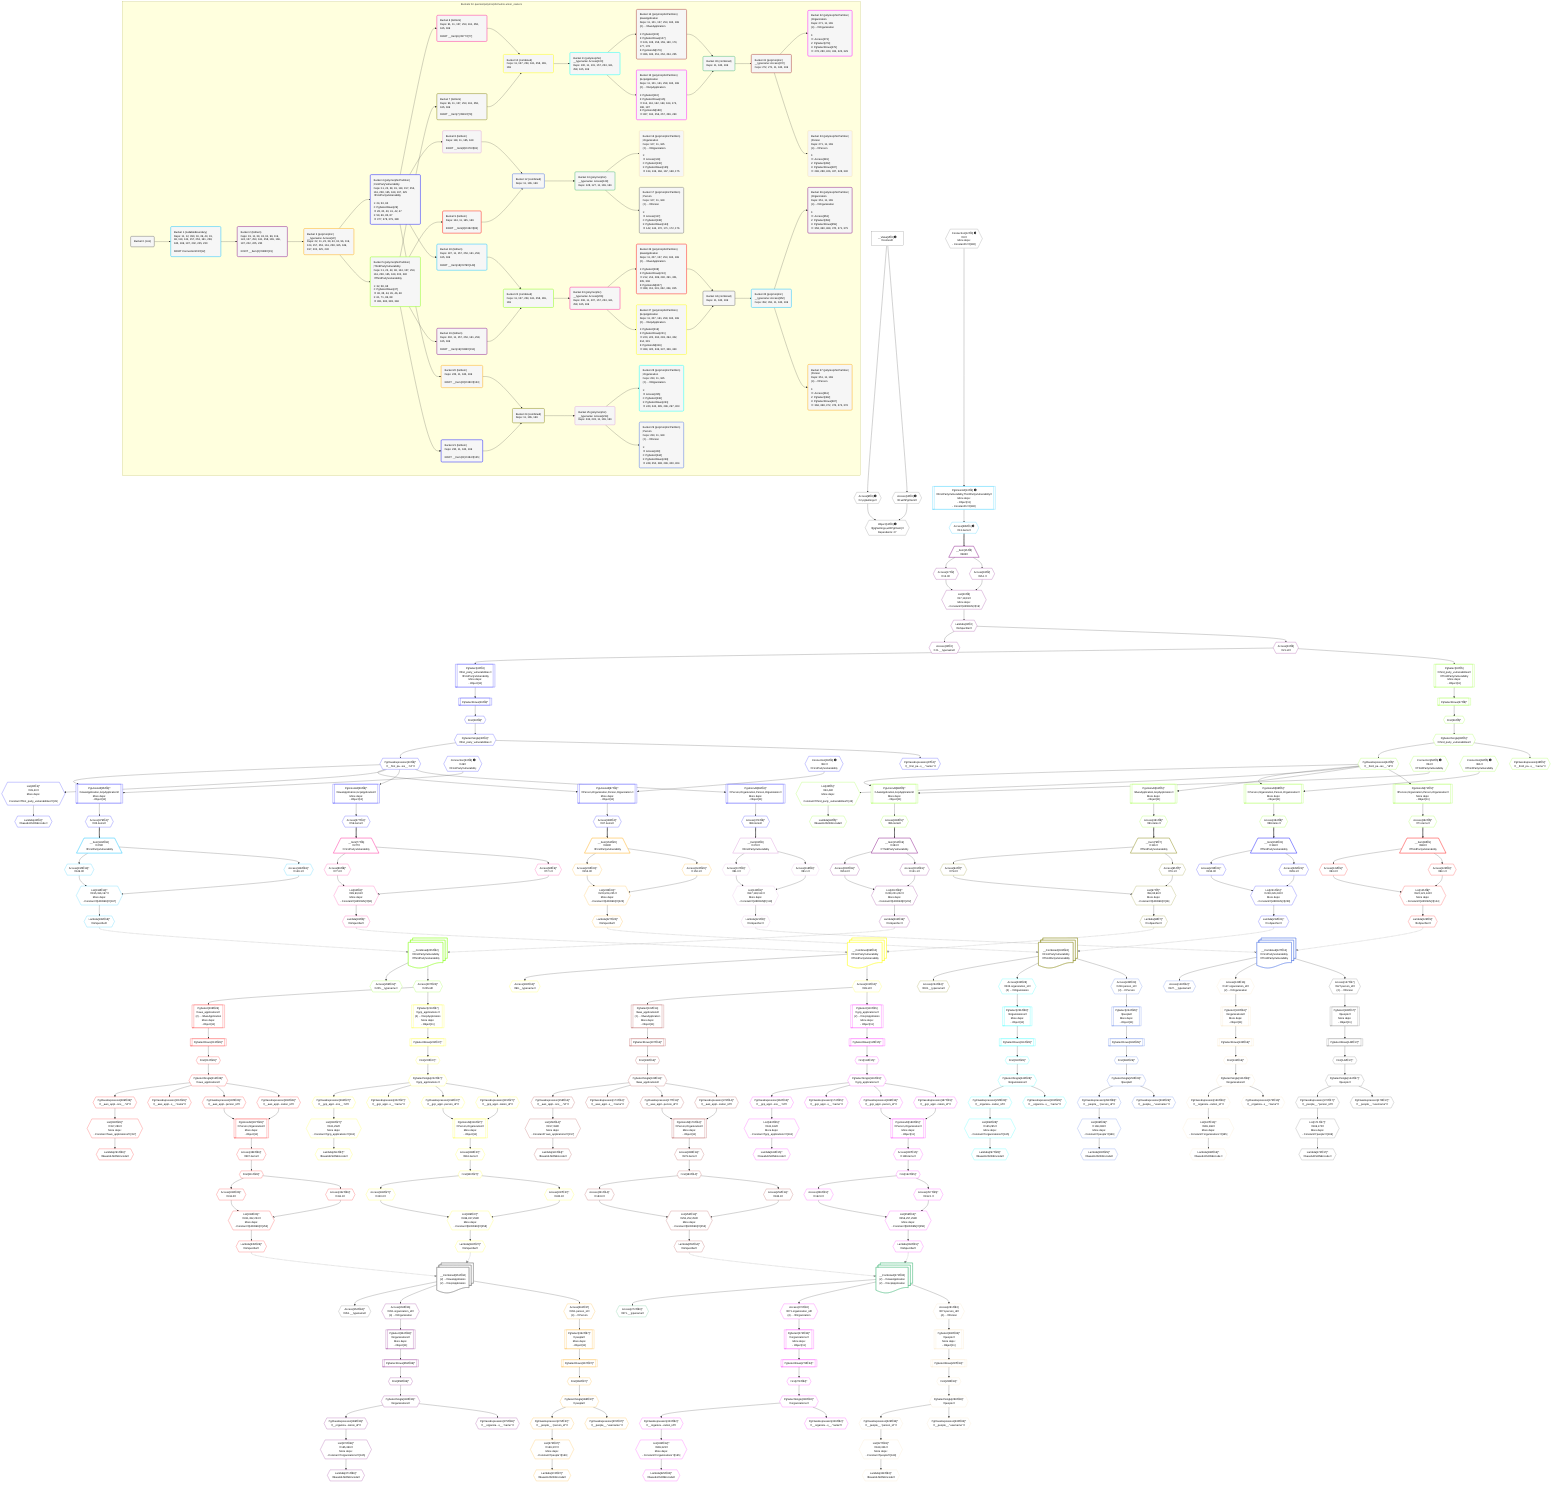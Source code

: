 %%{init: {'themeVariables': { 'fontSize': '12px'}}}%%
graph TD
    classDef path fill:#eee,stroke:#000,color:#000
    classDef plan fill:#fff,stroke-width:1px,color:#000
    classDef itemplan fill:#fff,stroke-width:2px,color:#000
    classDef unbatchedplan fill:#dff,stroke-width:1px,color:#000
    classDef sideeffectplan fill:#fcc,stroke-width:2px,color:#000
    classDef bucket fill:#f6f6f6,color:#000,stroke-width:2px,text-align:left

    subgraph "Buckets for queries/polymorphic/vulns.union_owners"
    Bucket0("Bucket 0 (root)"):::bucket
    Bucket1("Bucket 1 (nullableBoundary)<br />Deps: 11, 12, 390, 19, 39, 43, 91, 96, 119, 124, 157, 253, 161, 258, 165, 169, 197, 202, 225, 230<br /><br />ROOT Connectionᐸ8ᐳ[12]"):::bucket
    Bucket2("Bucket 2 (listItem)<br />Deps: 19, 11, 39, 43, 91, 96, 119, 124, 157, 253, 161, 258, 165, 169, 197, 202, 225, 230<br /><br />ROOT __Item{2}ᐸ385ᐳ[15]"):::bucket
    Bucket3("Bucket 3 (polymorphic)<br />__typename: Access[22]<br />Deps: 22, 11, 23, 39, 43, 91, 96, 119, 124, 157, 253, 161, 258, 165, 169, 197, 202, 225, 230"):::bucket
    Bucket4("Bucket 4 (polymorphicPartition)<br />|FirstPartyVulnerability<br />Deps: 11, 23, 39, 91, 119, 157, 253, 161, 258, 165, 169, 197, 225<br />ᐳFirstPartyVulnerability<br /><br />1: 24, 53, 65<br />2: PgSelectRows[29]<br />ᐳ: 28, 30, 40, 41, 42, 47<br />3: 59, 69, 85, 87<br />ᐳ: 377, 378, 379, 380"):::bucket
    Bucket5("Bucket 5 (polymorphicPartition)<br />|ThirdPartyVulnerability<br />Deps: 11, 23, 43, 96, 124, 157, 253, 161, 258, 165, 169, 202, 230<br />ᐳThirdPartyVulnerability<br /><br />1: 32, 58, 68<br />2: PgSelectRows[37]<br />ᐳ: 36, 38, 44, 45, 46, 48<br />3: 61, 71, 86, 88<br />ᐳ: 381, 382, 383, 384"):::bucket
    Bucket6("Bucket 6 (listItem)<br />Deps: 91, 11, 157, 253, 161, 258, 165, 169<br /><br />ROOT __Item{6}ᐸ377ᐳ[77]"):::bucket
    Bucket7("Bucket 7 (listItem)<br />Deps: 96, 11, 157, 253, 161, 258, 165, 169<br /><br />ROOT __Item{7}ᐸ381ᐳ[79]"):::bucket
    Bucket8("Bucket 8 (listItem)<br />Deps: 119, 11, 165, 169<br /><br />ROOT __Item{8}ᐸ378ᐳ[81]"):::bucket
    Bucket9("Bucket 9 (listItem)<br />Deps: 124, 11, 165, 169<br /><br />ROOT __Item{9}ᐸ382ᐳ[83]"):::bucket
    Bucket10("Bucket 10 (combined)<br />Deps: 11, 157, 253, 161, 258, 165, 169"):::bucket
    Bucket11("Bucket 11 (polymorphic)<br />__typename: Access[100]<br />Deps: 100, 11, 101, 157, 253, 161, 258, 165, 169"):::bucket
    Bucket12("Bucket 12 (combined)<br />Deps: 11, 165, 169"):::bucket
    Bucket13("Bucket 13 (polymorphic)<br />__typename: Access[128]<br />Deps: 128, 127, 11, 165, 169"):::bucket
    Bucket14("Bucket 14 (polymorphicPartition)<br />|AwsApplication<br />Deps: 11, 101, 157, 253, 165, 169<br />(2) ...ᐳAwsApplication<br /><br />1: PgSelect[102]<br />2: PgSelectRows[107]<br />ᐳ: 106, 108, 158, 159, 160, 173, 177, 178<br />3: PgUnionAll[179]<br />ᐳ: 386, 183, 251, 252, 254, 255"):::bucket
    Bucket15("Bucket 15 (polymorphicPartition)<br />|GcpApplication<br />Deps: 11, 101, 161, 258, 165, 169<br />(2) ...ᐳGcpApplication<br /><br />1: PgSelect[110]<br />2: PgSelectRows[115]<br />ᐳ: 114, 116, 162, 163, 164, 174, 186, 187<br />3: PgUnionAll[188]<br />ᐳ: 387, 192, 256, 257, 259, 260"):::bucket
    Bucket16("Bucket 16 (polymorphicPartition)<br />|Organization<br />Deps: 127, 11, 165<br />(2) ...ᐳOrganization<br /><br />1: <br />ᐳ: Access[129]<br />2: PgSelect[130]<br />3: PgSelectRows[135]<br />ᐳ: 134, 136, 166, 167, 168, 175"):::bucket
    Bucket17("Bucket 17 (polymorphicPartition)<br />|Person<br />Deps: 127, 11, 169<br />(2) ...ᐳPerson<br /><br />1: <br />ᐳ: Access[137]<br />2: PgSelect[138]<br />3: PgSelectRows[143]<br />ᐳ: 142, 144, 170, 171, 172, 176"):::bucket
    Bucket18("Bucket 18 (listItem)<br />Deps: 197, 11, 157, 253, 161, 258, 165, 169<br /><br />ROOT __Item{18}ᐸ379ᐳ[149]"):::bucket
    Bucket19("Bucket 19 (listItem)<br />Deps: 202, 11, 157, 253, 161, 258, 165, 169<br /><br />ROOT __Item{19}ᐸ383ᐳ[151]"):::bucket
    Bucket20("Bucket 20 (listItem)<br />Deps: 225, 11, 165, 169<br /><br />ROOT __Item{20}ᐸ380ᐳ[153]"):::bucket
    Bucket21("Bucket 21 (listItem)<br />Deps: 230, 11, 165, 169<br /><br />ROOT __Item{21}ᐸ384ᐳ[155]"):::bucket
    Bucket22("Bucket 22 (combined)<br />Deps: 11, 157, 253, 161, 258, 165, 169"):::bucket
    Bucket23("Bucket 23 (polymorphic)<br />__typename: Access[206]<br />Deps: 206, 11, 207, 157, 253, 161, 258, 165, 169"):::bucket
    Bucket24("Bucket 24 (combined)<br />Deps: 11, 165, 169"):::bucket
    Bucket25("Bucket 25 (polymorphic)<br />__typename: Access[234]<br />Deps: 234, 233, 11, 165, 169"):::bucket
    Bucket26("Bucket 26 (polymorphicPartition)<br />|AwsApplication<br />Deps: 11, 207, 157, 253, 165, 169<br />(2) ...ᐳAwsApplication<br /><br />1: PgSelect[208]<br />2: PgSelectRows[213]<br />ᐳ: 212, 214, 289, 290, 291, 301, 305, 306<br />3: PgUnionAll[307]<br />ᐳ: 388, 311, 331, 332, 334, 335"):::bucket
    Bucket27("Bucket 27 (polymorphicPartition)<br />|GcpApplication<br />Deps: 11, 207, 161, 258, 165, 169<br />(2) ...ᐳGcpApplication<br /><br />1: PgSelect[216]<br />2: PgSelectRows[221]<br />ᐳ: 220, 222, 292, 293, 294, 302, 314, 315<br />3: PgUnionAll[316]<br />ᐳ: 389, 320, 336, 337, 339, 340"):::bucket
    Bucket28("Bucket 28 (polymorphicPartition)<br />|Organization<br />Deps: 233, 11, 165<br />(2) ...ᐳOrganization<br /><br />1: <br />ᐳ: Access[235]<br />2: PgSelect[236]<br />3: PgSelectRows[241]<br />ᐳ: 240, 242, 295, 296, 297, 303"):::bucket
    Bucket29("Bucket 29 (polymorphicPartition)<br />|Person<br />Deps: 233, 11, 169<br />(2) ...ᐳPerson<br /><br />1: <br />ᐳ: Access[243]<br />2: PgSelect[244]<br />3: PgSelectRows[249]<br />ᐳ: 248, 250, 298, 299, 300, 304"):::bucket
    Bucket30("Bucket 30 (combined)<br />Deps: 11, 165, 169"):::bucket
    Bucket31("Bucket 31 (polymorphic)<br />__typename: Access[272]<br />Deps: 272, 271, 11, 165, 169"):::bucket
    Bucket32("Bucket 32 (polymorphicPartition)<br />|Organization<br />Deps: 271, 11, 165<br />(4) ...ᐳOrganization<br /><br />1: <br />ᐳ: Access[273]<br />2: PgSelect[274]<br />3: PgSelectRows[279]<br />ᐳ: 278, 280, 323, 324, 325, 329"):::bucket
    Bucket33("Bucket 33 (polymorphicPartition)<br />|Person<br />Deps: 271, 11, 169<br />(4) ...ᐳPerson<br /><br />1: <br />ᐳ: Access[281]<br />2: PgSelect[282]<br />3: PgSelectRows[287]<br />ᐳ: 286, 288, 326, 327, 328, 330"):::bucket
    Bucket34("Bucket 34 (combined)<br />Deps: 11, 165, 169"):::bucket
    Bucket35("Bucket 35 (polymorphic)<br />__typename: Access[352]<br />Deps: 352, 351, 11, 165, 169"):::bucket
    Bucket36("Bucket 36 (polymorphicPartition)<br />|Organization<br />Deps: 351, 11, 165<br />(4) ...ᐳOrganization<br /><br />1: <br />ᐳ: Access[353]<br />2: PgSelect[354]<br />3: PgSelectRows[359]<br />ᐳ: 358, 360, 369, 370, 371, 375"):::bucket
    Bucket37("Bucket 37 (polymorphicPartition)<br />|Person<br />Deps: 351, 11, 169<br />(4) ...ᐳPerson<br /><br />1: <br />ᐳ: Access[361]<br />2: PgSelect[362]<br />3: PgSelectRows[367]<br />ᐳ: 366, 368, 372, 373, 374, 376"):::bucket
    end
    Bucket0 --> Bucket1
    Bucket1 --> Bucket2
    Bucket2 --> Bucket3
    Bucket3 --> Bucket4 & Bucket5
    Bucket4 --> Bucket6 & Bucket8 & Bucket18 & Bucket20
    Bucket5 --> Bucket7 & Bucket9 & Bucket19 & Bucket21
    Bucket6 --> Bucket10
    Bucket7 --> Bucket10
    Bucket8 --> Bucket12
    Bucket9 --> Bucket12
    Bucket10 --> Bucket11
    Bucket11 --> Bucket14 & Bucket15
    Bucket12 --> Bucket13
    Bucket13 --> Bucket16 & Bucket17
    Bucket14 --> Bucket30
    Bucket15 --> Bucket30
    Bucket18 --> Bucket22
    Bucket19 --> Bucket22
    Bucket20 --> Bucket24
    Bucket21 --> Bucket24
    Bucket22 --> Bucket23
    Bucket23 --> Bucket26 & Bucket27
    Bucket24 --> Bucket25
    Bucket25 --> Bucket28 & Bucket29
    Bucket26 --> Bucket34
    Bucket27 --> Bucket34
    Bucket30 --> Bucket31
    Bucket31 --> Bucket32 & Bucket33
    Bucket34 --> Bucket35
    Bucket35 --> Bucket36 & Bucket37

    %% plan dependencies
    Object11{{"Object[11∈0] ➊<br />ᐸ{pgSettings,withPgClient}ᐳ<br />Dependents: 27"}}:::plan
    Access9{{"Access[9∈0] ➊<br />ᐸ2.pgSettingsᐳ"}}:::plan
    Access10{{"Access[10∈0] ➊<br />ᐸ2.withPgClientᐳ"}}:::plan
    Access9 & Access10 --> Object11
    __Value2["__Value[2∈0] ➊<br />ᐸcontextᐳ"]:::plan
    __Value2 --> Access9
    __Value2 --> Access10
    Connection12{{"Connection[12∈0] ➊<br />ᐸ8ᐳ<br />More deps:<br />- Constantᐸ2ᐳ[390]"}}:::plan
    PgUnionAll13[["PgUnionAll[13∈1] ➊<br />ᐸFirstPartyVulnerability,ThirdPartyVulnerabilityᐳ<br />More deps:<br />- Object[11]<br />- Constantᐸ2ᐳ[390]"]]:::plan
    Connection12 --> PgUnionAll13
    Access385{{"Access[385∈1] ➊<br />ᐸ13.itemsᐳ"}}:::plan
    PgUnionAll13 --> Access385
    List20{{"List[20∈2]<br />ᐸ17,18,19ᐳ<br />More deps:<br />- Constantᐸ[HIDDEN]ᐳ[19]"}}:::plan
    Access17{{"Access[17∈2]<br />ᐸ15.0ᐳ"}}:::plan
    Access18{{"Access[18∈2]<br />ᐸ15.1ᐳ"}}:::plan
    Access17 & Access18 --> List20
    __Item15[/"__Item[15∈2]<br />ᐸ385ᐳ"\]:::itemplan
    Access385 ==> __Item15
    __Item15 --> Access17
    __Item15 --> Access18
    Lambda21{{"Lambda[21∈2]<br />ᐸtoSpecifierᐳ"}}:::plan
    List20 --> Lambda21
    Access22{{"Access[22∈2]<br />ᐸ21.__typenameᐳ"}}:::plan
    Lambda21 --> Access22
    Access23{{"Access[23∈2]<br />ᐸ21.idᐳ"}}:::plan
    Lambda21 --> Access23
    PgUnionAll85[["PgUnionAll[85∈4]^<br />ᐸAwsApplication,GcpApplicationᐳ<br />More deps:<br />- Object[11]"]]:::plan
    PgClassExpression40{{"PgClassExpression[40∈4]^<br />ᐸ__first_pa...ies__.”id”ᐳ"}}:::plan
    Connection53{{"Connection[53∈4] ➊<br />ᐸ49ᐳ<br />ᐳFirstPartyVulnerability"}}:::plan
    PgClassExpression40 & Connection53 --> PgUnionAll85
    PgUnionAll87[["PgUnionAll[87∈4]^<br />ᐸPerson,Organization,Person,Organizationᐳ<br />More deps:<br />- Object[11]"]]:::plan
    Connection65{{"Connection[65∈4] ➊<br />ᐸ63ᐳ<br />ᐳFirstPartyVulnerability"}}:::plan
    PgClassExpression40 & Connection65 --> PgUnionAll87
    PgSelect24[["PgSelect[24∈4]<br />ᐸfirst_party_vulnerabilitiesᐳ<br />ᐳFirstPartyVulnerability<br />More deps:<br />- Object[11]"]]:::plan
    Access23 --> PgSelect24
    List41{{"List[41∈4]^<br />ᐸ39,40ᐳ<br />More deps:<br />- Constantᐸ'first_party_vulnerabilities'ᐳ[39]"}}:::plan
    PgClassExpression40 --> List41
    PgUnionAll59[["PgUnionAll[59∈4]^<br />ᐸAwsApplication,GcpApplicationᐳ<br />More deps:<br />- Object[11]"]]:::plan
    PgClassExpression40 --> PgUnionAll59
    PgUnionAll69[["PgUnionAll[69∈4]^<br />ᐸPerson,Organization,Person,Organizationᐳ<br />More deps:<br />- Object[11]"]]:::plan
    PgClassExpression40 --> PgUnionAll69
    First28{{"First[28∈4]^"}}:::plan
    PgSelectRows29[["PgSelectRows[29∈4]^"]]:::plan
    PgSelectRows29 --> First28
    PgSelect24 --> PgSelectRows29
    PgSelectSingle30{{"PgSelectSingle[30∈4]^<br />ᐸfirst_party_vulnerabilitiesᐳ"}}:::plan
    First28 --> PgSelectSingle30
    PgSelectSingle30 --> PgClassExpression40
    Lambda42{{"Lambda[42∈4]^<br />ᐸbase64JSONEncodeᐳ"}}:::plan
    List41 --> Lambda42
    PgClassExpression47{{"PgClassExpression[47∈4]^<br />ᐸ__first_pa...s__.”name”ᐳ"}}:::plan
    PgSelectSingle30 --> PgClassExpression47
    Access377{{"Access[377∈4]^<br />ᐸ59.itemsᐳ"}}:::plan
    PgUnionAll59 --> Access377
    Access378{{"Access[378∈4]^<br />ᐸ69.itemsᐳ"}}:::plan
    PgUnionAll69 --> Access378
    Access379{{"Access[379∈4]^<br />ᐸ85.itemsᐳ"}}:::plan
    PgUnionAll85 --> Access379
    Access380{{"Access[380∈4]^<br />ᐸ87.itemsᐳ"}}:::plan
    PgUnionAll87 --> Access380
    PgUnionAll86[["PgUnionAll[86∈5]^<br />ᐸAwsApplication,GcpApplicationᐳ<br />More deps:<br />- Object[11]"]]:::plan
    PgClassExpression44{{"PgClassExpression[44∈5]^<br />ᐸ__third_pa...ies__.”id”ᐳ"}}:::plan
    Connection58{{"Connection[58∈5] ➊<br />ᐸ54ᐳ<br />ᐳThirdPartyVulnerability"}}:::plan
    PgClassExpression44 & Connection58 --> PgUnionAll86
    PgUnionAll88[["PgUnionAll[88∈5]^<br />ᐸPerson,Organization,Person,Organizationᐳ<br />More deps:<br />- Object[11]"]]:::plan
    Connection68{{"Connection[68∈5] ➊<br />ᐸ66ᐳ<br />ᐳThirdPartyVulnerability"}}:::plan
    PgClassExpression44 & Connection68 --> PgUnionAll88
    PgSelect32[["PgSelect[32∈5]<br />ᐸthird_party_vulnerabilitiesᐳ<br />ᐳThirdPartyVulnerability<br />More deps:<br />- Object[11]"]]:::plan
    Access23 --> PgSelect32
    List45{{"List[45∈5]^<br />ᐸ43,44ᐳ<br />More deps:<br />- Constantᐸ'third_party_vulnerabilities'ᐳ[43]"}}:::plan
    PgClassExpression44 --> List45
    PgUnionAll61[["PgUnionAll[61∈5]^<br />ᐸAwsApplication,GcpApplicationᐳ<br />More deps:<br />- Object[11]"]]:::plan
    PgClassExpression44 --> PgUnionAll61
    PgUnionAll71[["PgUnionAll[71∈5]^<br />ᐸPerson,Organization,Person,Organizationᐳ<br />More deps:<br />- Object[11]"]]:::plan
    PgClassExpression44 --> PgUnionAll71
    First36{{"First[36∈5]^"}}:::plan
    PgSelectRows37[["PgSelectRows[37∈5]^"]]:::plan
    PgSelectRows37 --> First36
    PgSelect32 --> PgSelectRows37
    PgSelectSingle38{{"PgSelectSingle[38∈5]^<br />ᐸthird_party_vulnerabilitiesᐳ"}}:::plan
    First36 --> PgSelectSingle38
    PgSelectSingle38 --> PgClassExpression44
    Lambda46{{"Lambda[46∈5]^<br />ᐸbase64JSONEncodeᐳ"}}:::plan
    List45 --> Lambda46
    PgClassExpression48{{"PgClassExpression[48∈5]^<br />ᐸ__third_pa...s__.”name”ᐳ"}}:::plan
    PgSelectSingle38 --> PgClassExpression48
    Access381{{"Access[381∈5]^<br />ᐸ61.itemsᐳ"}}:::plan
    PgUnionAll61 --> Access381
    Access382{{"Access[382∈5]^<br />ᐸ71.itemsᐳ"}}:::plan
    PgUnionAll71 --> Access382
    Access383{{"Access[383∈5]^<br />ᐸ86.itemsᐳ"}}:::plan
    PgUnionAll86 --> Access383
    Access384{{"Access[384∈5]^<br />ᐸ88.itemsᐳ"}}:::plan
    PgUnionAll88 --> Access384
    List92{{"List[92∈6]^<br />ᐸ89,90,91ᐳ<br />More deps:<br />- Constantᐸ[HIDDEN]ᐳ[91]"}}:::plan
    Access89{{"Access[89∈6]^<br />ᐸ77.0ᐳ"}}:::plan
    Access90{{"Access[90∈6]^<br />ᐸ77.1ᐳ"}}:::plan
    Access89 & Access90 --> List92
    __Item77[/"__Item[77∈6]<br />ᐸ377ᐳ<br />ᐳFirstPartyVulnerability"\]:::itemplan
    Access377 ==> __Item77
    __Item77 --> Access89
    __Item77 --> Access90
    Lambda93{{"Lambda[93∈6]^<br />ᐸtoSpecifierᐳ"}}:::plan
    List92 --> Lambda93
    List97{{"List[97∈7]^<br />ᐸ94,95,96ᐳ<br />More deps:<br />- Constantᐸ[HIDDEN]ᐳ[96]"}}:::plan
    Access94{{"Access[94∈7]^<br />ᐸ79.0ᐳ"}}:::plan
    Access95{{"Access[95∈7]^<br />ᐸ79.1ᐳ"}}:::plan
    Access94 & Access95 --> List97
    __Item79[/"__Item[79∈7]<br />ᐸ381ᐳ<br />ᐳThirdPartyVulnerability"\]:::itemplan
    Access381 ==> __Item79
    __Item79 --> Access94
    __Item79 --> Access95
    Lambda98{{"Lambda[98∈7]^<br />ᐸtoSpecifierᐳ"}}:::plan
    List97 --> Lambda98
    List120{{"List[120∈8]^<br />ᐸ117,118,119ᐳ<br />More deps:<br />- Constantᐸ[HIDDEN]ᐳ[119]"}}:::plan
    Access117{{"Access[117∈8]^<br />ᐸ81.0ᐳ"}}:::plan
    Access118{{"Access[118∈8]^<br />ᐸ81.1ᐳ"}}:::plan
    Access117 & Access118 --> List120
    __Item81[/"__Item[81∈8]<br />ᐸ378ᐳ<br />ᐳFirstPartyVulnerability"\]:::itemplan
    Access378 ==> __Item81
    __Item81 --> Access117
    __Item81 --> Access118
    Lambda121{{"Lambda[121∈8]^<br />ᐸtoSpecifierᐳ"}}:::plan
    List120 --> Lambda121
    List125{{"List[125∈9]^<br />ᐸ122,123,124ᐳ<br />More deps:<br />- Constantᐸ[HIDDEN]ᐳ[124]"}}:::plan
    Access122{{"Access[122∈9]^<br />ᐸ83.0ᐳ"}}:::plan
    Access123{{"Access[123∈9]^<br />ᐸ83.1ᐳ"}}:::plan
    Access122 & Access123 --> List125
    __Item83[/"__Item[83∈9]<br />ᐸ382ᐳ<br />ᐳThirdPartyVulnerability"\]:::itemplan
    Access382 ==> __Item83
    __Item83 --> Access122
    __Item83 --> Access123
    Lambda126{{"Lambda[126∈9]^<br />ᐸtoSpecifierᐳ"}}:::plan
    List125 --> Lambda126
    Access100{{"Access[100∈10]^<br />ᐸ99.__typenameᐳ"}}:::plan
    __Value99:::plan@{shape: docs, label: "__Combined[99∈10]<br />ᐳFirstPartyVulnerability<br />ᐳThirdPartyVulnerability"}
    __Value99 --> Access100
    Access101{{"Access[101∈10]^<br />ᐸ99.idᐳ"}}:::plan
    __Value99 --> Access101
    Access128{{"Access[128∈12]^<br />ᐸ127.__typenameᐳ"}}:::plan
    __Value127:::plan@{shape: docs, label: "__Combined[127∈12]<br />ᐳFirstPartyVulnerability<br />ᐳThirdPartyVulnerability"}
    __Value127 --> Access128
    PgUnionAll179[["PgUnionAll[179∈14]^<br />ᐸPerson,Organizationᐳ<br />More deps:<br />- Object[11]"]]:::plan
    PgClassExpression177{{"PgClassExpression[177∈14]^<br />ᐸ__aws_appl...person_id”ᐳ"}}:::plan
    PgClassExpression178{{"PgClassExpression[178∈14]^<br />ᐸ__aws_appl...zation_id”ᐳ"}}:::plan
    PgClassExpression177 & PgClassExpression178 --> PgUnionAll179
    List254{{"List[254∈14]^<br />ᐸ251,252,253ᐳ<br />More deps:<br />- Constantᐸ[HIDDEN]ᐳ[253]"}}:::plan
    Access251{{"Access[251∈14]^<br />ᐸ183.0ᐳ"}}:::plan
    Access252{{"Access[252∈14]^<br />ᐸ183.1ᐳ"}}:::plan
    Access251 & Access252 --> List254
    PgSelect102[["PgSelect[102∈14]<br />ᐸaws_applicationsᐳ<br />(2) ...ᐳAwsApplication<br />More deps:<br />- Object[11]"]]:::plan
    Access101 --> PgSelect102
    List159{{"List[159∈14]^<br />ᐸ157,158ᐳ<br />More deps:<br />- Constantᐸ'aws_applications'ᐳ[157]"}}:::plan
    PgClassExpression158{{"PgClassExpression[158∈14]^<br />ᐸ__aws_appl...ons__.”id”ᐳ"}}:::plan
    PgClassExpression158 --> List159
    First106{{"First[106∈14]^"}}:::plan
    PgSelectRows107[["PgSelectRows[107∈14]^"]]:::plan
    PgSelectRows107 --> First106
    PgSelect102 --> PgSelectRows107
    PgSelectSingle108{{"PgSelectSingle[108∈14]^<br />ᐸaws_applicationsᐳ"}}:::plan
    First106 --> PgSelectSingle108
    PgSelectSingle108 --> PgClassExpression158
    Lambda160{{"Lambda[160∈14]^<br />ᐸbase64JSONEncodeᐳ"}}:::plan
    List159 --> Lambda160
    PgClassExpression173{{"PgClassExpression[173∈14]^<br />ᐸ__aws_appl...s__.”name”ᐳ"}}:::plan
    PgSelectSingle108 --> PgClassExpression173
    PgSelectSingle108 --> PgClassExpression177
    PgSelectSingle108 --> PgClassExpression178
    First183{{"First[183∈14]^"}}:::plan
    Access386{{"Access[386∈14]^<br />ᐸ179.itemsᐳ"}}:::plan
    Access386 --> First183
    First183 --> Access251
    First183 --> Access252
    Lambda255{{"Lambda[255∈14]^<br />ᐸtoSpecifierᐳ"}}:::plan
    List254 --> Lambda255
    PgUnionAll179 --> Access386
    PgUnionAll188[["PgUnionAll[188∈15]^<br />ᐸPerson,Organizationᐳ<br />More deps:<br />- Object[11]"]]:::plan
    PgClassExpression186{{"PgClassExpression[186∈15]^<br />ᐸ__gcp_appl...person_id”ᐳ"}}:::plan
    PgClassExpression187{{"PgClassExpression[187∈15]^<br />ᐸ__gcp_appl...zation_id”ᐳ"}}:::plan
    PgClassExpression186 & PgClassExpression187 --> PgUnionAll188
    List259{{"List[259∈15]^<br />ᐸ256,257,258ᐳ<br />More deps:<br />- Constantᐸ[HIDDEN]ᐳ[258]"}}:::plan
    Access256{{"Access[256∈15]^<br />ᐸ192.0ᐳ"}}:::plan
    Access257{{"Access[257∈15]^<br />ᐸ192.1ᐳ"}}:::plan
    Access256 & Access257 --> List259
    PgSelect110[["PgSelect[110∈15]<br />ᐸgcp_applicationsᐳ<br />(2) ...ᐳGcpApplication<br />More deps:<br />- Object[11]"]]:::plan
    Access101 --> PgSelect110
    List163{{"List[163∈15]^<br />ᐸ161,162ᐳ<br />More deps:<br />- Constantᐸ'gcp_applications'ᐳ[161]"}}:::plan
    PgClassExpression162{{"PgClassExpression[162∈15]^<br />ᐸ__gcp_appl...ons__.”id”ᐳ"}}:::plan
    PgClassExpression162 --> List163
    First114{{"First[114∈15]^"}}:::plan
    PgSelectRows115[["PgSelectRows[115∈15]^"]]:::plan
    PgSelectRows115 --> First114
    PgSelect110 --> PgSelectRows115
    PgSelectSingle116{{"PgSelectSingle[116∈15]^<br />ᐸgcp_applicationsᐳ"}}:::plan
    First114 --> PgSelectSingle116
    PgSelectSingle116 --> PgClassExpression162
    Lambda164{{"Lambda[164∈15]^<br />ᐸbase64JSONEncodeᐳ"}}:::plan
    List163 --> Lambda164
    PgClassExpression174{{"PgClassExpression[174∈15]^<br />ᐸ__gcp_appl...s__.”name”ᐳ"}}:::plan
    PgSelectSingle116 --> PgClassExpression174
    PgSelectSingle116 --> PgClassExpression186
    PgSelectSingle116 --> PgClassExpression187
    First192{{"First[192∈15]^"}}:::plan
    Access387{{"Access[387∈15]^<br />ᐸ188.itemsᐳ"}}:::plan
    Access387 --> First192
    First192 --> Access256
    First192 --> Access257
    Lambda260{{"Lambda[260∈15]^<br />ᐸtoSpecifierᐳ"}}:::plan
    List259 --> Lambda260
    PgUnionAll188 --> Access387
    PgSelect130[["PgSelect[130∈16]^<br />ᐸorganizationsᐳ<br />More deps:<br />- Object[11]"]]:::plan
    Access129{{"Access[129∈16]<br />ᐸ127.organization_idᐳ<br />(2) ...ᐳOrganization"}}:::plan
    Access129 --> PgSelect130
    List167{{"List[167∈16]^<br />ᐸ165,166ᐳ<br />More deps:<br />- Constantᐸ'organizations'ᐳ[165]"}}:::plan
    PgClassExpression166{{"PgClassExpression[166∈16]^<br />ᐸ__organiza...zation_id”ᐳ"}}:::plan
    PgClassExpression166 --> List167
    __Value127 --> Access129
    First134{{"First[134∈16]^"}}:::plan
    PgSelectRows135[["PgSelectRows[135∈16]^"]]:::plan
    PgSelectRows135 --> First134
    PgSelect130 --> PgSelectRows135
    PgSelectSingle136{{"PgSelectSingle[136∈16]^<br />ᐸorganizationsᐳ"}}:::plan
    First134 --> PgSelectSingle136
    PgSelectSingle136 --> PgClassExpression166
    Lambda168{{"Lambda[168∈16]^<br />ᐸbase64JSONEncodeᐳ"}}:::plan
    List167 --> Lambda168
    PgClassExpression175{{"PgClassExpression[175∈16]^<br />ᐸ__organiza...s__.”name”ᐳ"}}:::plan
    PgSelectSingle136 --> PgClassExpression175
    PgSelect138[["PgSelect[138∈17]^<br />ᐸpeopleᐳ<br />More deps:<br />- Object[11]"]]:::plan
    Access137{{"Access[137∈17]<br />ᐸ127.person_idᐳ<br />(2) ...ᐳPerson"}}:::plan
    Access137 --> PgSelect138
    List171{{"List[171∈17]^<br />ᐸ169,170ᐳ<br />More deps:<br />- Constantᐸ'people'ᐳ[169]"}}:::plan
    PgClassExpression170{{"PgClassExpression[170∈17]^<br />ᐸ__people__.”person_id”ᐳ"}}:::plan
    PgClassExpression170 --> List171
    __Value127 --> Access137
    First142{{"First[142∈17]^"}}:::plan
    PgSelectRows143[["PgSelectRows[143∈17]^"]]:::plan
    PgSelectRows143 --> First142
    PgSelect138 --> PgSelectRows143
    PgSelectSingle144{{"PgSelectSingle[144∈17]^<br />ᐸpeopleᐳ"}}:::plan
    First142 --> PgSelectSingle144
    PgSelectSingle144 --> PgClassExpression170
    Lambda172{{"Lambda[172∈17]^<br />ᐸbase64JSONEncodeᐳ"}}:::plan
    List171 --> Lambda172
    PgClassExpression176{{"PgClassExpression[176∈17]^<br />ᐸ__people__.”username”ᐳ"}}:::plan
    PgSelectSingle144 --> PgClassExpression176
    List198{{"List[198∈18]^<br />ᐸ195,196,197ᐳ<br />More deps:<br />- Constantᐸ[HIDDEN]ᐳ[197]"}}:::plan
    Access195{{"Access[195∈18]^<br />ᐸ149.0ᐳ"}}:::plan
    Access196{{"Access[196∈18]^<br />ᐸ149.1ᐳ"}}:::plan
    Access195 & Access196 --> List198
    __Item149[/"__Item[149∈18]<br />ᐸ379ᐳ<br />ᐳFirstPartyVulnerability"\]:::itemplan
    Access379 ==> __Item149
    __Item149 --> Access195
    __Item149 --> Access196
    Lambda199{{"Lambda[199∈18]^<br />ᐸtoSpecifierᐳ"}}:::plan
    List198 --> Lambda199
    List203{{"List[203∈19]^<br />ᐸ200,201,202ᐳ<br />More deps:<br />- Constantᐸ[HIDDEN]ᐳ[202]"}}:::plan
    Access200{{"Access[200∈19]^<br />ᐸ151.0ᐳ"}}:::plan
    Access201{{"Access[201∈19]^<br />ᐸ151.1ᐳ"}}:::plan
    Access200 & Access201 --> List203
    __Item151[/"__Item[151∈19]<br />ᐸ383ᐳ<br />ᐳThirdPartyVulnerability"\]:::itemplan
    Access383 ==> __Item151
    __Item151 --> Access200
    __Item151 --> Access201
    Lambda204{{"Lambda[204∈19]^<br />ᐸtoSpecifierᐳ"}}:::plan
    List203 --> Lambda204
    List226{{"List[226∈20]^<br />ᐸ223,224,225ᐳ<br />More deps:<br />- Constantᐸ[HIDDEN]ᐳ[225]"}}:::plan
    Access223{{"Access[223∈20]^<br />ᐸ153.0ᐳ"}}:::plan
    Access224{{"Access[224∈20]^<br />ᐸ153.1ᐳ"}}:::plan
    Access223 & Access224 --> List226
    __Item153[/"__Item[153∈20]<br />ᐸ380ᐳ<br />ᐳFirstPartyVulnerability"\]:::itemplan
    Access380 ==> __Item153
    __Item153 --> Access223
    __Item153 --> Access224
    Lambda227{{"Lambda[227∈20]^<br />ᐸtoSpecifierᐳ"}}:::plan
    List226 --> Lambda227
    List231{{"List[231∈21]^<br />ᐸ228,229,230ᐳ<br />More deps:<br />- Constantᐸ[HIDDEN]ᐳ[230]"}}:::plan
    Access228{{"Access[228∈21]^<br />ᐸ155.0ᐳ"}}:::plan
    Access229{{"Access[229∈21]^<br />ᐸ155.1ᐳ"}}:::plan
    Access228 & Access229 --> List231
    __Item155[/"__Item[155∈21]<br />ᐸ384ᐳ<br />ᐳThirdPartyVulnerability"\]:::itemplan
    Access384 ==> __Item155
    __Item155 --> Access228
    __Item155 --> Access229
    Lambda232{{"Lambda[232∈21]^<br />ᐸtoSpecifierᐳ"}}:::plan
    List231 --> Lambda232
    Access206{{"Access[206∈22]^<br />ᐸ205.__typenameᐳ"}}:::plan
    __Value205:::plan@{shape: docs, label: "__Combined[205∈22]<br />ᐳFirstPartyVulnerability<br />ᐳThirdPartyVulnerability"}
    __Value205 --> Access206
    Access207{{"Access[207∈22]^<br />ᐸ205.idᐳ"}}:::plan
    __Value205 --> Access207
    Access234{{"Access[234∈24]^<br />ᐸ233.__typenameᐳ"}}:::plan
    __Value233:::plan@{shape: docs, label: "__Combined[233∈24]<br />ᐳFirstPartyVulnerability<br />ᐳThirdPartyVulnerability"}
    __Value233 --> Access234
    PgUnionAll307[["PgUnionAll[307∈26]^<br />ᐸPerson,Organizationᐳ<br />More deps:<br />- Object[11]"]]:::plan
    PgClassExpression305{{"PgClassExpression[305∈26]^<br />ᐸ__aws_appl...person_id”ᐳ"}}:::plan
    PgClassExpression306{{"PgClassExpression[306∈26]^<br />ᐸ__aws_appl...zation_id”ᐳ"}}:::plan
    PgClassExpression305 & PgClassExpression306 --> PgUnionAll307
    List334{{"List[334∈26]^<br />ᐸ331,332,253ᐳ<br />More deps:<br />- Constantᐸ[HIDDEN]ᐳ[253]"}}:::plan
    Access331{{"Access[331∈26]^<br />ᐸ311.0ᐳ"}}:::plan
    Access332{{"Access[332∈26]^<br />ᐸ311.1ᐳ"}}:::plan
    Access331 & Access332 --> List334
    PgSelect208[["PgSelect[208∈26]<br />ᐸaws_applicationsᐳ<br />(2) ...ᐳAwsApplication<br />More deps:<br />- Object[11]"]]:::plan
    Access207 --> PgSelect208
    List290{{"List[290∈26]^<br />ᐸ157,289ᐳ<br />More deps:<br />- Constantᐸ'aws_applications'ᐳ[157]"}}:::plan
    PgClassExpression289{{"PgClassExpression[289∈26]^<br />ᐸ__aws_appl...ons__.”id”ᐳ"}}:::plan
    PgClassExpression289 --> List290
    First212{{"First[212∈26]^"}}:::plan
    PgSelectRows213[["PgSelectRows[213∈26]^"]]:::plan
    PgSelectRows213 --> First212
    PgSelect208 --> PgSelectRows213
    PgSelectSingle214{{"PgSelectSingle[214∈26]^<br />ᐸaws_applicationsᐳ"}}:::plan
    First212 --> PgSelectSingle214
    PgSelectSingle214 --> PgClassExpression289
    Lambda291{{"Lambda[291∈26]^<br />ᐸbase64JSONEncodeᐳ"}}:::plan
    List290 --> Lambda291
    PgClassExpression301{{"PgClassExpression[301∈26]^<br />ᐸ__aws_appl...s__.”name”ᐳ"}}:::plan
    PgSelectSingle214 --> PgClassExpression301
    PgSelectSingle214 --> PgClassExpression305
    PgSelectSingle214 --> PgClassExpression306
    First311{{"First[311∈26]^"}}:::plan
    Access388{{"Access[388∈26]^<br />ᐸ307.itemsᐳ"}}:::plan
    Access388 --> First311
    First311 --> Access331
    First311 --> Access332
    Lambda335{{"Lambda[335∈26]^<br />ᐸtoSpecifierᐳ"}}:::plan
    List334 --> Lambda335
    PgUnionAll307 --> Access388
    PgUnionAll316[["PgUnionAll[316∈27]^<br />ᐸPerson,Organizationᐳ<br />More deps:<br />- Object[11]"]]:::plan
    PgClassExpression314{{"PgClassExpression[314∈27]^<br />ᐸ__gcp_appl...person_id”ᐳ"}}:::plan
    PgClassExpression315{{"PgClassExpression[315∈27]^<br />ᐸ__gcp_appl...zation_id”ᐳ"}}:::plan
    PgClassExpression314 & PgClassExpression315 --> PgUnionAll316
    List339{{"List[339∈27]^<br />ᐸ336,337,258ᐳ<br />More deps:<br />- Constantᐸ[HIDDEN]ᐳ[258]"}}:::plan
    Access336{{"Access[336∈27]^<br />ᐸ320.0ᐳ"}}:::plan
    Access337{{"Access[337∈27]^<br />ᐸ320.1ᐳ"}}:::plan
    Access336 & Access337 --> List339
    PgSelect216[["PgSelect[216∈27]<br />ᐸgcp_applicationsᐳ<br />(2) ...ᐳGcpApplication<br />More deps:<br />- Object[11]"]]:::plan
    Access207 --> PgSelect216
    List293{{"List[293∈27]^<br />ᐸ161,292ᐳ<br />More deps:<br />- Constantᐸ'gcp_applications'ᐳ[161]"}}:::plan
    PgClassExpression292{{"PgClassExpression[292∈27]^<br />ᐸ__gcp_appl...ons__.”id”ᐳ"}}:::plan
    PgClassExpression292 --> List293
    First220{{"First[220∈27]^"}}:::plan
    PgSelectRows221[["PgSelectRows[221∈27]^"]]:::plan
    PgSelectRows221 --> First220
    PgSelect216 --> PgSelectRows221
    PgSelectSingle222{{"PgSelectSingle[222∈27]^<br />ᐸgcp_applicationsᐳ"}}:::plan
    First220 --> PgSelectSingle222
    PgSelectSingle222 --> PgClassExpression292
    Lambda294{{"Lambda[294∈27]^<br />ᐸbase64JSONEncodeᐳ"}}:::plan
    List293 --> Lambda294
    PgClassExpression302{{"PgClassExpression[302∈27]^<br />ᐸ__gcp_appl...s__.”name”ᐳ"}}:::plan
    PgSelectSingle222 --> PgClassExpression302
    PgSelectSingle222 --> PgClassExpression314
    PgSelectSingle222 --> PgClassExpression315
    First320{{"First[320∈27]^"}}:::plan
    Access389{{"Access[389∈27]^<br />ᐸ316.itemsᐳ"}}:::plan
    Access389 --> First320
    First320 --> Access336
    First320 --> Access337
    Lambda340{{"Lambda[340∈27]^<br />ᐸtoSpecifierᐳ"}}:::plan
    List339 --> Lambda340
    PgUnionAll316 --> Access389
    PgSelect236[["PgSelect[236∈28]^<br />ᐸorganizationsᐳ<br />More deps:<br />- Object[11]"]]:::plan
    Access235{{"Access[235∈28]<br />ᐸ233.organization_idᐳ<br />(2) ...ᐳOrganization"}}:::plan
    Access235 --> PgSelect236
    List296{{"List[296∈28]^<br />ᐸ165,295ᐳ<br />More deps:<br />- Constantᐸ'organizations'ᐳ[165]"}}:::plan
    PgClassExpression295{{"PgClassExpression[295∈28]^<br />ᐸ__organiza...zation_id”ᐳ"}}:::plan
    PgClassExpression295 --> List296
    __Value233 --> Access235
    First240{{"First[240∈28]^"}}:::plan
    PgSelectRows241[["PgSelectRows[241∈28]^"]]:::plan
    PgSelectRows241 --> First240
    PgSelect236 --> PgSelectRows241
    PgSelectSingle242{{"PgSelectSingle[242∈28]^<br />ᐸorganizationsᐳ"}}:::plan
    First240 --> PgSelectSingle242
    PgSelectSingle242 --> PgClassExpression295
    Lambda297{{"Lambda[297∈28]^<br />ᐸbase64JSONEncodeᐳ"}}:::plan
    List296 --> Lambda297
    PgClassExpression303{{"PgClassExpression[303∈28]^<br />ᐸ__organiza...s__.”name”ᐳ"}}:::plan
    PgSelectSingle242 --> PgClassExpression303
    PgSelect244[["PgSelect[244∈29]^<br />ᐸpeopleᐳ<br />More deps:<br />- Object[11]"]]:::plan
    Access243{{"Access[243∈29]<br />ᐸ233.person_idᐳ<br />(2) ...ᐳPerson"}}:::plan
    Access243 --> PgSelect244
    List299{{"List[299∈29]^<br />ᐸ169,298ᐳ<br />More deps:<br />- Constantᐸ'people'ᐳ[169]"}}:::plan
    PgClassExpression298{{"PgClassExpression[298∈29]^<br />ᐸ__people__.”person_id”ᐳ"}}:::plan
    PgClassExpression298 --> List299
    __Value233 --> Access243
    First248{{"First[248∈29]^"}}:::plan
    PgSelectRows249[["PgSelectRows[249∈29]^"]]:::plan
    PgSelectRows249 --> First248
    PgSelect244 --> PgSelectRows249
    PgSelectSingle250{{"PgSelectSingle[250∈29]^<br />ᐸpeopleᐳ"}}:::plan
    First248 --> PgSelectSingle250
    PgSelectSingle250 --> PgClassExpression298
    Lambda300{{"Lambda[300∈29]^<br />ᐸbase64JSONEncodeᐳ"}}:::plan
    List299 --> Lambda300
    PgClassExpression304{{"PgClassExpression[304∈29]^<br />ᐸ__people__.”username”ᐳ"}}:::plan
    PgSelectSingle250 --> PgClassExpression304
    Access272{{"Access[272∈30]^<br />ᐸ271.__typenameᐳ"}}:::plan
    __Value271:::plan@{shape: docs, label: "__Combined[271∈30]<br />(2) ...ᐳAwsApplication<br />(2) ...ᐳGcpApplication"}
    __Value271 --> Access272
    PgSelect274[["PgSelect[274∈32]^<br />ᐸorganizationsᐳ<br />More deps:<br />- Object[11]"]]:::plan
    Access273{{"Access[273∈32]<br />ᐸ271.organization_idᐳ<br />(4) ...ᐳOrganization"}}:::plan
    Access273 --> PgSelect274
    List324{{"List[324∈32]^<br />ᐸ165,323ᐳ<br />More deps:<br />- Constantᐸ'organizations'ᐳ[165]"}}:::plan
    PgClassExpression323{{"PgClassExpression[323∈32]^<br />ᐸ__organiza...zation_id”ᐳ"}}:::plan
    PgClassExpression323 --> List324
    __Value271 --> Access273
    First278{{"First[278∈32]^"}}:::plan
    PgSelectRows279[["PgSelectRows[279∈32]^"]]:::plan
    PgSelectRows279 --> First278
    PgSelect274 --> PgSelectRows279
    PgSelectSingle280{{"PgSelectSingle[280∈32]^<br />ᐸorganizationsᐳ"}}:::plan
    First278 --> PgSelectSingle280
    PgSelectSingle280 --> PgClassExpression323
    Lambda325{{"Lambda[325∈32]^<br />ᐸbase64JSONEncodeᐳ"}}:::plan
    List324 --> Lambda325
    PgClassExpression329{{"PgClassExpression[329∈32]^<br />ᐸ__organiza...s__.”name”ᐳ"}}:::plan
    PgSelectSingle280 --> PgClassExpression329
    PgSelect282[["PgSelect[282∈33]^<br />ᐸpeopleᐳ<br />More deps:<br />- Object[11]"]]:::plan
    Access281{{"Access[281∈33]<br />ᐸ271.person_idᐳ<br />(4) ...ᐳPerson"}}:::plan
    Access281 --> PgSelect282
    List327{{"List[327∈33]^<br />ᐸ169,326ᐳ<br />More deps:<br />- Constantᐸ'people'ᐳ[169]"}}:::plan
    PgClassExpression326{{"PgClassExpression[326∈33]^<br />ᐸ__people__.”person_id”ᐳ"}}:::plan
    PgClassExpression326 --> List327
    __Value271 --> Access281
    First286{{"First[286∈33]^"}}:::plan
    PgSelectRows287[["PgSelectRows[287∈33]^"]]:::plan
    PgSelectRows287 --> First286
    PgSelect282 --> PgSelectRows287
    PgSelectSingle288{{"PgSelectSingle[288∈33]^<br />ᐸpeopleᐳ"}}:::plan
    First286 --> PgSelectSingle288
    PgSelectSingle288 --> PgClassExpression326
    Lambda328{{"Lambda[328∈33]^<br />ᐸbase64JSONEncodeᐳ"}}:::plan
    List327 --> Lambda328
    PgClassExpression330{{"PgClassExpression[330∈33]^<br />ᐸ__people__.”username”ᐳ"}}:::plan
    PgSelectSingle288 --> PgClassExpression330
    Access352{{"Access[352∈34]^<br />ᐸ351.__typenameᐳ"}}:::plan
    __Value351:::plan@{shape: docs, label: "__Combined[351∈34]<br />(2) ...ᐳAwsApplication<br />(2) ...ᐳGcpApplication"}
    __Value351 --> Access352
    PgSelect354[["PgSelect[354∈36]^<br />ᐸorganizationsᐳ<br />More deps:<br />- Object[11]"]]:::plan
    Access353{{"Access[353∈36]<br />ᐸ351.organization_idᐳ<br />(4) ...ᐳOrganization"}}:::plan
    Access353 --> PgSelect354
    List370{{"List[370∈36]^<br />ᐸ165,369ᐳ<br />More deps:<br />- Constantᐸ'organizations'ᐳ[165]"}}:::plan
    PgClassExpression369{{"PgClassExpression[369∈36]^<br />ᐸ__organiza...zation_id”ᐳ"}}:::plan
    PgClassExpression369 --> List370
    __Value351 --> Access353
    First358{{"First[358∈36]^"}}:::plan
    PgSelectRows359[["PgSelectRows[359∈36]^"]]:::plan
    PgSelectRows359 --> First358
    PgSelect354 --> PgSelectRows359
    PgSelectSingle360{{"PgSelectSingle[360∈36]^<br />ᐸorganizationsᐳ"}}:::plan
    First358 --> PgSelectSingle360
    PgSelectSingle360 --> PgClassExpression369
    Lambda371{{"Lambda[371∈36]^<br />ᐸbase64JSONEncodeᐳ"}}:::plan
    List370 --> Lambda371
    PgClassExpression375{{"PgClassExpression[375∈36]^<br />ᐸ__organiza...s__.”name”ᐳ"}}:::plan
    PgSelectSingle360 --> PgClassExpression375
    PgSelect362[["PgSelect[362∈37]^<br />ᐸpeopleᐳ<br />More deps:<br />- Object[11]"]]:::plan
    Access361{{"Access[361∈37]<br />ᐸ351.person_idᐳ<br />(4) ...ᐳPerson"}}:::plan
    Access361 --> PgSelect362
    List373{{"List[373∈37]^<br />ᐸ169,372ᐳ<br />More deps:<br />- Constantᐸ'people'ᐳ[169]"}}:::plan
    PgClassExpression372{{"PgClassExpression[372∈37]^<br />ᐸ__people__.”person_id”ᐳ"}}:::plan
    PgClassExpression372 --> List373
    __Value351 --> Access361
    First366{{"First[366∈37]^"}}:::plan
    PgSelectRows367[["PgSelectRows[367∈37]^"]]:::plan
    PgSelectRows367 --> First366
    PgSelect362 --> PgSelectRows367
    PgSelectSingle368{{"PgSelectSingle[368∈37]^<br />ᐸpeopleᐳ"}}:::plan
    First366 --> PgSelectSingle368
    PgSelectSingle368 --> PgClassExpression372
    Lambda374{{"Lambda[374∈37]^<br />ᐸbase64JSONEncodeᐳ"}}:::plan
    List373 --> Lambda374
    PgClassExpression376{{"PgClassExpression[376∈37]^<br />ᐸ__people__.”username”ᐳ"}}:::plan
    PgSelectSingle368 --> PgClassExpression376

    %% define steps
    classDef bucket0 stroke:#696969
    class Bucket0,__Value2,Access9,Access10,Object11,Connection12 bucket0
    classDef bucket1 stroke:#00bfff
    class Bucket1,PgUnionAll13,Access385 bucket1
    classDef bucket2 stroke:#7f007f
    class Bucket2,__Item15,Access17,Access18,List20,Lambda21,Access22,Access23 bucket2
    classDef bucket3 stroke:#ffa500
    class Bucket3 bucket3
    classDef bucket4 stroke:#0000ff
    class Bucket4,PgSelect24,First28,PgSelectRows29,PgSelectSingle30,PgClassExpression40,List41,Lambda42,PgClassExpression47,Connection53,PgUnionAll59,Connection65,PgUnionAll69,PgUnionAll85,PgUnionAll87,Access377,Access378,Access379,Access380 bucket4
    classDef bucket5 stroke:#7fff00
    class Bucket5,PgSelect32,First36,PgSelectRows37,PgSelectSingle38,PgClassExpression44,List45,Lambda46,PgClassExpression48,Connection58,PgUnionAll61,Connection68,PgUnionAll71,PgUnionAll86,PgUnionAll88,Access381,Access382,Access383,Access384 bucket5
    classDef bucket6 stroke:#ff1493
    class Bucket6,__Item77,Access89,Access90,List92,Lambda93 bucket6
    classDef bucket7 stroke:#808000
    class Bucket7,__Item79,Access94,Access95,List97,Lambda98 bucket7
    classDef bucket8 stroke:#dda0dd
    class Bucket8,__Item81,Access117,Access118,List120,Lambda121 bucket8
    classDef bucket9 stroke:#ff0000
    class Bucket9,__Item83,Access122,Access123,List125,Lambda126 bucket9
    classDef bucket10 stroke:#ffff00
    class Bucket10,__Value99,Access100,Access101 bucket10
    classDef bucket11 stroke:#00ffff
    class Bucket11 bucket11
    classDef bucket12 stroke:#4169e1
    class Bucket12,__Value127,Access128 bucket12
    classDef bucket13 stroke:#3cb371
    class Bucket13 bucket13
    classDef bucket14 stroke:#a52a2a
    class Bucket14,PgSelect102,First106,PgSelectRows107,PgSelectSingle108,PgClassExpression158,List159,Lambda160,PgClassExpression173,PgClassExpression177,PgClassExpression178,PgUnionAll179,First183,Access251,Access252,List254,Lambda255,Access386 bucket14
    classDef bucket15 stroke:#ff00ff
    class Bucket15,PgSelect110,First114,PgSelectRows115,PgSelectSingle116,PgClassExpression162,List163,Lambda164,PgClassExpression174,PgClassExpression186,PgClassExpression187,PgUnionAll188,First192,Access256,Access257,List259,Lambda260,Access387 bucket15
    classDef bucket16 stroke:#f5deb3
    class Bucket16,Access129,PgSelect130,First134,PgSelectRows135,PgSelectSingle136,PgClassExpression166,List167,Lambda168,PgClassExpression175 bucket16
    classDef bucket17 stroke:#696969
    class Bucket17,Access137,PgSelect138,First142,PgSelectRows143,PgSelectSingle144,PgClassExpression170,List171,Lambda172,PgClassExpression176 bucket17
    classDef bucket18 stroke:#00bfff
    class Bucket18,__Item149,Access195,Access196,List198,Lambda199 bucket18
    classDef bucket19 stroke:#7f007f
    class Bucket19,__Item151,Access200,Access201,List203,Lambda204 bucket19
    classDef bucket20 stroke:#ffa500
    class Bucket20,__Item153,Access223,Access224,List226,Lambda227 bucket20
    classDef bucket21 stroke:#0000ff
    class Bucket21,__Item155,Access228,Access229,List231,Lambda232 bucket21
    classDef bucket22 stroke:#7fff00
    class Bucket22,__Value205,Access206,Access207 bucket22
    classDef bucket23 stroke:#ff1493
    class Bucket23 bucket23
    classDef bucket24 stroke:#808000
    class Bucket24,__Value233,Access234 bucket24
    classDef bucket25 stroke:#dda0dd
    class Bucket25 bucket25
    classDef bucket26 stroke:#ff0000
    class Bucket26,PgSelect208,First212,PgSelectRows213,PgSelectSingle214,PgClassExpression289,List290,Lambda291,PgClassExpression301,PgClassExpression305,PgClassExpression306,PgUnionAll307,First311,Access331,Access332,List334,Lambda335,Access388 bucket26
    classDef bucket27 stroke:#ffff00
    class Bucket27,PgSelect216,First220,PgSelectRows221,PgSelectSingle222,PgClassExpression292,List293,Lambda294,PgClassExpression302,PgClassExpression314,PgClassExpression315,PgUnionAll316,First320,Access336,Access337,List339,Lambda340,Access389 bucket27
    classDef bucket28 stroke:#00ffff
    class Bucket28,Access235,PgSelect236,First240,PgSelectRows241,PgSelectSingle242,PgClassExpression295,List296,Lambda297,PgClassExpression303 bucket28
    classDef bucket29 stroke:#4169e1
    class Bucket29,Access243,PgSelect244,First248,PgSelectRows249,PgSelectSingle250,PgClassExpression298,List299,Lambda300,PgClassExpression304 bucket29
    classDef bucket30 stroke:#3cb371
    class Bucket30,__Value271,Access272 bucket30
    classDef bucket31 stroke:#a52a2a
    class Bucket31 bucket31
    classDef bucket32 stroke:#ff00ff
    class Bucket32,Access273,PgSelect274,First278,PgSelectRows279,PgSelectSingle280,PgClassExpression323,List324,Lambda325,PgClassExpression329 bucket32
    classDef bucket33 stroke:#f5deb3
    class Bucket33,Access281,PgSelect282,First286,PgSelectRows287,PgSelectSingle288,PgClassExpression326,List327,Lambda328,PgClassExpression330 bucket33
    classDef bucket34 stroke:#696969
    class Bucket34,__Value351,Access352 bucket34
    classDef bucket35 stroke:#00bfff
    class Bucket35 bucket35
    classDef bucket36 stroke:#7f007f
    class Bucket36,Access353,PgSelect354,First358,PgSelectRows359,PgSelectSingle360,PgClassExpression369,List370,Lambda371,PgClassExpression375 bucket36
    classDef bucket37 stroke:#ffa500
    class Bucket37,Access361,PgSelect362,First366,PgSelectRows367,PgSelectSingle368,PgClassExpression372,List373,Lambda374,PgClassExpression376 bucket37

    Lambda93 -.-x __Value99
    Lambda98 -.-x __Value99
    Lambda121 -.-x __Value127
    Lambda126 -.-x __Value127
    Lambda199 -.-x __Value205
    Lambda204 -.-x __Value205
    Lambda227 -.-x __Value233
    Lambda232 -.-x __Value233
    Lambda255 -.-x __Value271
    Lambda260 -.-x __Value271
    Lambda335 -.-x __Value351
    Lambda340 -.-x __Value351